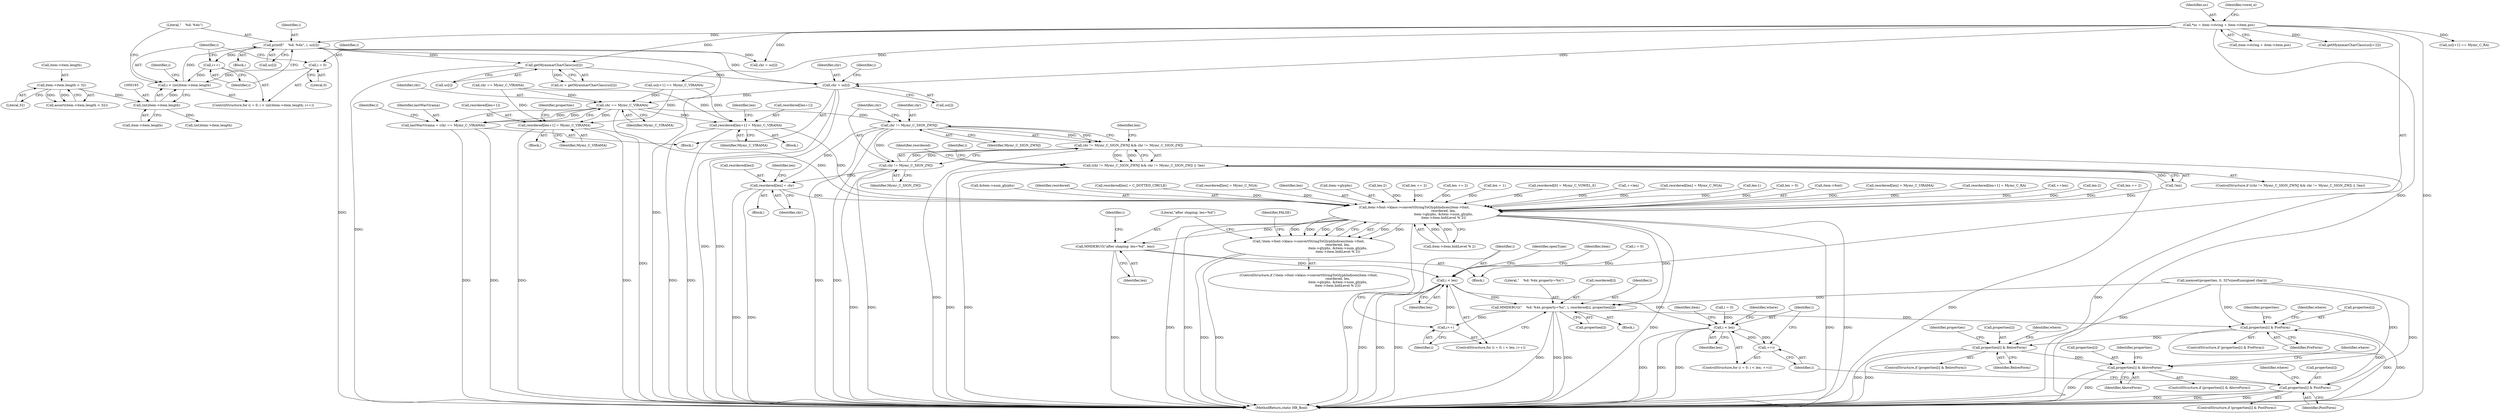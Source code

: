 digraph "0_Chrome_2953a669ec0a32a25c6250d34bf895ec0eb63d27@array" {
"1000406" [label="(Call,chr = uc[i])"];
"1000431" [label="(Call,getMyanmarCharClass(uc[i]))"];
"1000121" [label="(Call,*uc = item->string + item->item.pos)"];
"1000202" [label="(Call,printf(\"    %d: %4x\", i, uc[i]))"];
"1000190" [label="(Call,i < (int)item->item.length)"];
"1000187" [label="(Call,i = 0)"];
"1000199" [label="(Call,i++)"];
"1000192" [label="(Call,(int)item->item.length)"];
"1000177" [label="(Call,item->item.length < 32)"];
"1000548" [label="(Call,chr == Mymr_C_VIRAMA)"];
"1000453" [label="(Call,reordered[len+1] = Mymr_C_VIRAMA)"];
"1000611" [label="(Call,item->font->klass->convertStringToGlyphIndices(item->font,\n                                                        reordered, len,\n                                                        item->glyphs, &item->num_glyphs,\n                                                        item->item.bidiLevel % 2))"];
"1000610" [label="(Call,!item->font->klass->convertStringToGlyphIndices(item->font,\n                                                        reordered, len,\n                                                        item->glyphs, &item->num_glyphs,\n                                                        item->item.bidiLevel % 2))"];
"1000633" [label="(Call,MMDEBUG(\"after shaping: len=%d\", len))"];
"1000640" [label="(Call,i < len)"];
"1000682" [label="(Call,MMDEBUG(\"    %d: %4x property=%x\", i, reordered[i], properties[i]))"];
"1000643" [label="(Call,i++)"];
"1000722" [label="(Call,properties[i] & PreForm)"];
"1000733" [label="(Call,properties[i] & BelowForm)"];
"1000744" [label="(Call,properties[i] & AboveForm)"];
"1000755" [label="(Call,properties[i] & PostForm)"];
"1000699" [label="(Call,i < len)"];
"1000702" [label="(Call,++i)"];
"1000546" [label="(Call,lastWasVirama = (chr == Mymr_C_VIRAMA))"];
"1000561" [label="(Call,chr != Mymr_C_SIGN_ZWNJ)"];
"1000560" [label="(Call,chr != Mymr_C_SIGN_ZWNJ && chr != Mymr_C_SIGN_ZWJ)"];
"1000559" [label="(Call,(chr != Mymr_C_SIGN_ZWNJ && chr != Mymr_C_SIGN_ZWJ) || !len)"];
"1000564" [label="(Call,chr != Mymr_C_SIGN_ZWJ)"];
"1000570" [label="(Call,reordered[len] = chr)"];
"1000587" [label="(Call,reordered[len+1] = Mymr_C_VIRAMA)"];
"1000407" [label="(Identifier,chr)"];
"1000547" [label="(Identifier,lastWasVirama)"];
"1000309" [label="(Call,uc[i+1] == Mymr_C_RA)"];
"1000620" [label="(Call,&item->num_glyphs)"];
"1000462" [label="(Identifier,len)"];
"1000615" [label="(Identifier,reordered)"];
"1000382" [label="(Call,reordered[len] = C_DOTTED_CIRCLE)"];
"1000633" [label="(Call,MMDEBUG(\"after shaping: len=%d\", len))"];
"1000454" [label="(Call,reordered[len+1])"];
"1000123" [label="(Call,item->string + item->item.pos)"];
"1000448" [label="(Call,reordered[len] = Mymr_C_NGA)"];
"1000568" [label="(Identifier,len)"];
"1000414" [label="(Identifier,i)"];
"1000548" [label="(Call,chr == Mymr_C_VIRAMA)"];
"1000260" [label="(Call,uc[i+1] == Mymr_C_VIRAMA)"];
"1000700" [label="(Identifier,i)"];
"1000404" [label="(Block,)"];
"1000748" [label="(Identifier,AboveForm)"];
"1000624" [label="(Call,item->item.bidiLevel % 2)"];
"1000176" [label="(Call,assert(item->item.length < 32))"];
"1000635" [label="(Identifier,len)"];
"1000684" [label="(Identifier,i)"];
"1000194" [label="(Call,item->item.length)"];
"1000189" [label="(Literal,0)"];
"1000616" [label="(Identifier,len)"];
"1000593" [label="(Identifier,Mymr_C_VIRAMA)"];
"1000403" [label="(Identifier,i)"];
"1000751" [label="(Identifier,where)"];
"1000617" [label="(Call,item->glyphs)"];
"1000187" [label="(Call,i = 0)"];
"1000459" [label="(Identifier,Mymr_C_VIRAMA)"];
"1000202" [label="(Call,printf(\"    %d: %4x\", i, uc[i]))"];
"1000200" [label="(Identifier,i)"];
"1000122" [label="(Identifier,uc)"];
"1000558" [label="(ControlStructure,if ((chr != Mymr_C_SIGN_ZWNJ && chr != Mymr_C_SIGN_ZWJ) || !len))"];
"1000733" [label="(Call,properties[i] & BelowForm)"];
"1000134" [label="(Identifier,vowel_e)"];
"1000735" [label="(Identifier,properties)"];
"1000682" [label="(Call,MMDEBUG(\"    %d: %4x property=%x\", i, reordered[i], properties[i]))"];
"1000406" [label="(Call,chr = uc[i])"];
"1000566" [label="(Identifier,Mymr_C_SIGN_ZWJ)"];
"1000703" [label="(Identifier,i)"];
"1000740" [label="(Identifier,where)"];
"1000570" [label="(Call,reordered[len] = chr)"];
"1000688" [label="(Call,properties[i])"];
"1000596" [label="(Identifier,properties)"];
"1000553" [label="(Identifier,i)"];
"1000683" [label="(Literal,\"    %d: %4x property=%x\")"];
"1000201" [label="(Block,)"];
"1000707" [label="(Identifier,where)"];
"1000638" [label="(Identifier,i)"];
"1000565" [label="(Identifier,chr)"];
"1000177" [label="(Call,item->item.length < 32)"];
"1000756" [label="(Call,properties[i])"];
"1000701" [label="(Identifier,len)"];
"1000183" [label="(Literal,32)"];
"1000611" [label="(Call,item->font->klass->convertStringToGlyphIndices(item->font,\n                                                        reordered, len,\n                                                        item->glyphs, &item->num_glyphs,\n                                                        item->item.bidiLevel % 2))"];
"1000542" [label="(Call,len-2)"];
"1000121" [label="(Call,*uc = item->string + item->item.pos)"];
"1000744" [label="(Call,properties[i] & AboveForm)"];
"1000737" [label="(Identifier,BelowForm)"];
"1000745" [label="(Call,properties[i])"];
"1000169" [label="(Call,memset(properties, 0, 32*sizeof(unsigned char)))"];
"1000178" [label="(Call,item->item.length)"];
"1000759" [label="(Identifier,PostForm)"];
"1000636" [label="(ControlStructure,for (i = 0; i < len; i++))"];
"1000702" [label="(Call,++i)"];
"1000432" [label="(Call,uc[i])"];
"1000743" [label="(ControlStructure,if (properties[i] & AboveForm))"];
"1000546" [label="(Call,lastWasVirama = (chr == Mymr_C_VIRAMA))"];
"1000721" [label="(ControlStructure,if (properties[i] & PreForm))"];
"1000722" [label="(Call,properties[i] & PreForm)"];
"1000225" [label="(Call,chr = uc[i])"];
"1000476" [label="(Call,len += 2)"];
"1000695" [label="(ControlStructure,for (i = 0; i < len; ++i))"];
"1000569" [label="(Block,)"];
"1000376" [label="(Call,len += 2)"];
"1000199" [label="(Call,i++)"];
"1000564" [label="(Call,chr != Mymr_C_SIGN_ZWJ)"];
"1000587" [label="(Call,reordered[len+1] = Mymr_C_VIRAMA)"];
"1000650" [label="(Identifier,item)"];
"1000754" [label="(ControlStructure,if (properties[i] & PostForm))"];
"1000643" [label="(Call,i++)"];
"1000574" [label="(Identifier,chr)"];
"1000344" [label="(Call,len = 1)"];
"1000210" [label="(Identifier,i)"];
"1000550" [label="(Identifier,Mymr_C_VIRAMA)"];
"1000576" [label="(Identifier,len)"];
"1000561" [label="(Call,chr != Mymr_C_SIGN_ZWNJ)"];
"1000729" [label="(Identifier,where)"];
"1000113" [label="(Block,)"];
"1000203" [label="(Literal,\"    %d: %4x\")"];
"1000634" [label="(Literal,\"after shaping: len=%d\")"];
"1000644" [label="(Identifier,i)"];
"1000192" [label="(Call,(int)item->item.length)"];
"1000205" [label="(Call,uc[i])"];
"1000339" [label="(Call,reordered[0] = Mymr_C_VOWEL_E)"];
"1000637" [label="(Call,i = 0)"];
"1000575" [label="(Call,++len)"];
"1000746" [label="(Identifier,properties)"];
"1000632" [label="(Identifier,FALSE)"];
"1000186" [label="(ControlStructure,for (i = 0; i < (int)item->item.length; i++))"];
"1000191" [label="(Identifier,i)"];
"1000642" [label="(Identifier,len)"];
"1000294" [label="(Call,chr == Mymr_C_VIRAMA)"];
"1000582" [label="(Call,reordered[len] = Mymr_C_NGA)"];
"1000549" [label="(Identifier,chr)"];
"1000609" [label="(ControlStructure,if (!item->font->klass->convertStringToGlyphIndices(item->font,\n                                                        reordered, len,\n                                                        item->glyphs, &item->num_glyphs,\n                                                        item->item.bidiLevel % 2)))"];
"1000520" [label="(Call,len-1)"];
"1000610" [label="(Call,!item->font->klass->convertStringToGlyphIndices(item->font,\n                                                        reordered, len,\n                                                        item->glyphs, &item->num_glyphs,\n                                                        item->item.bidiLevel % 2))"];
"1000685" [label="(Call,reordered[i])"];
"1000563" [label="(Identifier,Mymr_C_SIGN_ZWNJ)"];
"1000726" [label="(Identifier,PreForm)"];
"1000559" [label="(Call,(chr != Mymr_C_SIGN_ZWNJ && chr != Mymr_C_SIGN_ZWJ) || !len)"];
"1000571" [label="(Call,reordered[len])"];
"1000408" [label="(Call,uc[i])"];
"1000734" [label="(Call,properties[i])"];
"1000640" [label="(Call,i < len)"];
"1000645" [label="(Block,)"];
"1000766" [label="(Identifier,item)"];
"1000429" [label="(Call,cc = getMyanmarCharClass(uc[i]))"];
"1000154" [label="(Call,len = 0)"];
"1000723" [label="(Call,properties[i])"];
"1000204" [label="(Identifier,i)"];
"1000692" [label="(Identifier,openType)"];
"1000447" [label="(Block,)"];
"1000560" [label="(Call,chr != Mymr_C_SIGN_ZWNJ && chr != Mymr_C_SIGN_ZWJ)"];
"1000612" [label="(Call,item->font)"];
"1000352" [label="(Call,reordered[len] = Mymr_C_VIRAMA)"];
"1000567" [label="(Call,!len)"];
"1000641" [label="(Identifier,i)"];
"1000732" [label="(ControlStructure,if (properties[i] & BelowForm))"];
"1000357" [label="(Call,reordered[len+1] = Mymr_C_RA)"];
"1000387" [label="(Call,++len)"];
"1000562" [label="(Identifier,chr)"];
"1000757" [label="(Identifier,properties)"];
"1000188" [label="(Identifier,i)"];
"1000431" [label="(Call,getMyanmarCharClass(uc[i]))"];
"1000762" [label="(Identifier,where)"];
"1000755" [label="(Call,properties[i] & PostForm)"];
"1000453" [label="(Call,reordered[len+1] = Mymr_C_VIRAMA)"];
"1000581" [label="(Block,)"];
"1000696" [label="(Call,i = 0)"];
"1000536" [label="(Call,len-2)"];
"1000793" [label="(MethodReturn,static HB_Bool)"];
"1000214" [label="(Call,(int)item->item.length)"];
"1000572" [label="(Identifier,reordered)"];
"1000699" [label="(Call,i < len)"];
"1000588" [label="(Call,reordered[len+1])"];
"1000606" [label="(Call,len += 2)"];
"1000190" [label="(Call,i < (int)item->item.length)"];
"1000271" [label="(Call,getMyanmarCharClass(uc[i+2]))"];
"1000406" -> "1000404"  [label="AST: "];
"1000406" -> "1000408"  [label="CFG: "];
"1000407" -> "1000406"  [label="AST: "];
"1000408" -> "1000406"  [label="AST: "];
"1000414" -> "1000406"  [label="CFG: "];
"1000406" -> "1000793"  [label="DDG: "];
"1000406" -> "1000793"  [label="DDG: "];
"1000431" -> "1000406"  [label="DDG: "];
"1000121" -> "1000406"  [label="DDG: "];
"1000202" -> "1000406"  [label="DDG: "];
"1000406" -> "1000548"  [label="DDG: "];
"1000431" -> "1000429"  [label="AST: "];
"1000431" -> "1000432"  [label="CFG: "];
"1000432" -> "1000431"  [label="AST: "];
"1000429" -> "1000431"  [label="CFG: "];
"1000431" -> "1000793"  [label="DDG: "];
"1000431" -> "1000429"  [label="DDG: "];
"1000121" -> "1000431"  [label="DDG: "];
"1000202" -> "1000431"  [label="DDG: "];
"1000121" -> "1000113"  [label="AST: "];
"1000121" -> "1000123"  [label="CFG: "];
"1000122" -> "1000121"  [label="AST: "];
"1000123" -> "1000121"  [label="AST: "];
"1000134" -> "1000121"  [label="CFG: "];
"1000121" -> "1000793"  [label="DDG: "];
"1000121" -> "1000793"  [label="DDG: "];
"1000121" -> "1000202"  [label="DDG: "];
"1000121" -> "1000225"  [label="DDG: "];
"1000121" -> "1000260"  [label="DDG: "];
"1000121" -> "1000271"  [label="DDG: "];
"1000121" -> "1000309"  [label="DDG: "];
"1000202" -> "1000201"  [label="AST: "];
"1000202" -> "1000205"  [label="CFG: "];
"1000203" -> "1000202"  [label="AST: "];
"1000204" -> "1000202"  [label="AST: "];
"1000205" -> "1000202"  [label="AST: "];
"1000200" -> "1000202"  [label="CFG: "];
"1000202" -> "1000793"  [label="DDG: "];
"1000202" -> "1000793"  [label="DDG: "];
"1000202" -> "1000199"  [label="DDG: "];
"1000190" -> "1000202"  [label="DDG: "];
"1000202" -> "1000225"  [label="DDG: "];
"1000190" -> "1000186"  [label="AST: "];
"1000190" -> "1000192"  [label="CFG: "];
"1000191" -> "1000190"  [label="AST: "];
"1000192" -> "1000190"  [label="AST: "];
"1000203" -> "1000190"  [label="CFG: "];
"1000210" -> "1000190"  [label="CFG: "];
"1000187" -> "1000190"  [label="DDG: "];
"1000199" -> "1000190"  [label="DDG: "];
"1000192" -> "1000190"  [label="DDG: "];
"1000187" -> "1000186"  [label="AST: "];
"1000187" -> "1000189"  [label="CFG: "];
"1000188" -> "1000187"  [label="AST: "];
"1000189" -> "1000187"  [label="AST: "];
"1000191" -> "1000187"  [label="CFG: "];
"1000199" -> "1000186"  [label="AST: "];
"1000199" -> "1000200"  [label="CFG: "];
"1000200" -> "1000199"  [label="AST: "];
"1000191" -> "1000199"  [label="CFG: "];
"1000192" -> "1000194"  [label="CFG: "];
"1000193" -> "1000192"  [label="AST: "];
"1000194" -> "1000192"  [label="AST: "];
"1000177" -> "1000192"  [label="DDG: "];
"1000192" -> "1000214"  [label="DDG: "];
"1000177" -> "1000176"  [label="AST: "];
"1000177" -> "1000183"  [label="CFG: "];
"1000178" -> "1000177"  [label="AST: "];
"1000183" -> "1000177"  [label="AST: "];
"1000176" -> "1000177"  [label="CFG: "];
"1000177" -> "1000176"  [label="DDG: "];
"1000177" -> "1000176"  [label="DDG: "];
"1000548" -> "1000546"  [label="AST: "];
"1000548" -> "1000550"  [label="CFG: "];
"1000549" -> "1000548"  [label="AST: "];
"1000550" -> "1000548"  [label="AST: "];
"1000546" -> "1000548"  [label="CFG: "];
"1000548" -> "1000793"  [label="DDG: "];
"1000548" -> "1000453"  [label="DDG: "];
"1000548" -> "1000546"  [label="DDG: "];
"1000548" -> "1000546"  [label="DDG: "];
"1000294" -> "1000548"  [label="DDG: "];
"1000260" -> "1000548"  [label="DDG: "];
"1000548" -> "1000561"  [label="DDG: "];
"1000548" -> "1000587"  [label="DDG: "];
"1000453" -> "1000447"  [label="AST: "];
"1000453" -> "1000459"  [label="CFG: "];
"1000454" -> "1000453"  [label="AST: "];
"1000459" -> "1000453"  [label="AST: "];
"1000462" -> "1000453"  [label="CFG: "];
"1000453" -> "1000793"  [label="DDG: "];
"1000453" -> "1000793"  [label="DDG: "];
"1000294" -> "1000453"  [label="DDG: "];
"1000260" -> "1000453"  [label="DDG: "];
"1000453" -> "1000611"  [label="DDG: "];
"1000611" -> "1000610"  [label="AST: "];
"1000611" -> "1000624"  [label="CFG: "];
"1000612" -> "1000611"  [label="AST: "];
"1000615" -> "1000611"  [label="AST: "];
"1000616" -> "1000611"  [label="AST: "];
"1000617" -> "1000611"  [label="AST: "];
"1000620" -> "1000611"  [label="AST: "];
"1000624" -> "1000611"  [label="AST: "];
"1000610" -> "1000611"  [label="CFG: "];
"1000611" -> "1000793"  [label="DDG: "];
"1000611" -> "1000793"  [label="DDG: "];
"1000611" -> "1000793"  [label="DDG: "];
"1000611" -> "1000793"  [label="DDG: "];
"1000611" -> "1000793"  [label="DDG: "];
"1000611" -> "1000793"  [label="DDG: "];
"1000611" -> "1000610"  [label="DDG: "];
"1000611" -> "1000610"  [label="DDG: "];
"1000611" -> "1000610"  [label="DDG: "];
"1000611" -> "1000610"  [label="DDG: "];
"1000611" -> "1000610"  [label="DDG: "];
"1000611" -> "1000610"  [label="DDG: "];
"1000582" -> "1000611"  [label="DDG: "];
"1000448" -> "1000611"  [label="DDG: "];
"1000357" -> "1000611"  [label="DDG: "];
"1000339" -> "1000611"  [label="DDG: "];
"1000570" -> "1000611"  [label="DDG: "];
"1000382" -> "1000611"  [label="DDG: "];
"1000587" -> "1000611"  [label="DDG: "];
"1000352" -> "1000611"  [label="DDG: "];
"1000606" -> "1000611"  [label="DDG: "];
"1000376" -> "1000611"  [label="DDG: "];
"1000567" -> "1000611"  [label="DDG: "];
"1000154" -> "1000611"  [label="DDG: "];
"1000387" -> "1000611"  [label="DDG: "];
"1000476" -> "1000611"  [label="DDG: "];
"1000542" -> "1000611"  [label="DDG: "];
"1000520" -> "1000611"  [label="DDG: "];
"1000575" -> "1000611"  [label="DDG: "];
"1000344" -> "1000611"  [label="DDG: "];
"1000536" -> "1000611"  [label="DDG: "];
"1000624" -> "1000611"  [label="DDG: "];
"1000624" -> "1000611"  [label="DDG: "];
"1000611" -> "1000633"  [label="DDG: "];
"1000611" -> "1000682"  [label="DDG: "];
"1000610" -> "1000609"  [label="AST: "];
"1000632" -> "1000610"  [label="CFG: "];
"1000634" -> "1000610"  [label="CFG: "];
"1000610" -> "1000793"  [label="DDG: "];
"1000610" -> "1000793"  [label="DDG: "];
"1000633" -> "1000113"  [label="AST: "];
"1000633" -> "1000635"  [label="CFG: "];
"1000634" -> "1000633"  [label="AST: "];
"1000635" -> "1000633"  [label="AST: "];
"1000638" -> "1000633"  [label="CFG: "];
"1000633" -> "1000793"  [label="DDG: "];
"1000633" -> "1000640"  [label="DDG: "];
"1000640" -> "1000636"  [label="AST: "];
"1000640" -> "1000642"  [label="CFG: "];
"1000641" -> "1000640"  [label="AST: "];
"1000642" -> "1000640"  [label="AST: "];
"1000650" -> "1000640"  [label="CFG: "];
"1000692" -> "1000640"  [label="CFG: "];
"1000640" -> "1000793"  [label="DDG: "];
"1000640" -> "1000793"  [label="DDG: "];
"1000640" -> "1000793"  [label="DDG: "];
"1000637" -> "1000640"  [label="DDG: "];
"1000643" -> "1000640"  [label="DDG: "];
"1000640" -> "1000682"  [label="DDG: "];
"1000640" -> "1000699"  [label="DDG: "];
"1000682" -> "1000645"  [label="AST: "];
"1000682" -> "1000688"  [label="CFG: "];
"1000683" -> "1000682"  [label="AST: "];
"1000684" -> "1000682"  [label="AST: "];
"1000685" -> "1000682"  [label="AST: "];
"1000688" -> "1000682"  [label="AST: "];
"1000644" -> "1000682"  [label="CFG: "];
"1000682" -> "1000793"  [label="DDG: "];
"1000682" -> "1000793"  [label="DDG: "];
"1000682" -> "1000793"  [label="DDG: "];
"1000682" -> "1000643"  [label="DDG: "];
"1000169" -> "1000682"  [label="DDG: "];
"1000682" -> "1000722"  [label="DDG: "];
"1000643" -> "1000636"  [label="AST: "];
"1000643" -> "1000644"  [label="CFG: "];
"1000644" -> "1000643"  [label="AST: "];
"1000641" -> "1000643"  [label="CFG: "];
"1000722" -> "1000721"  [label="AST: "];
"1000722" -> "1000726"  [label="CFG: "];
"1000723" -> "1000722"  [label="AST: "];
"1000726" -> "1000722"  [label="AST: "];
"1000729" -> "1000722"  [label="CFG: "];
"1000735" -> "1000722"  [label="CFG: "];
"1000722" -> "1000793"  [label="DDG: "];
"1000722" -> "1000793"  [label="DDG: "];
"1000169" -> "1000722"  [label="DDG: "];
"1000755" -> "1000722"  [label="DDG: "];
"1000722" -> "1000733"  [label="DDG: "];
"1000733" -> "1000732"  [label="AST: "];
"1000733" -> "1000737"  [label="CFG: "];
"1000734" -> "1000733"  [label="AST: "];
"1000737" -> "1000733"  [label="AST: "];
"1000740" -> "1000733"  [label="CFG: "];
"1000746" -> "1000733"  [label="CFG: "];
"1000733" -> "1000793"  [label="DDG: "];
"1000733" -> "1000793"  [label="DDG: "];
"1000169" -> "1000733"  [label="DDG: "];
"1000733" -> "1000744"  [label="DDG: "];
"1000744" -> "1000743"  [label="AST: "];
"1000744" -> "1000748"  [label="CFG: "];
"1000745" -> "1000744"  [label="AST: "];
"1000748" -> "1000744"  [label="AST: "];
"1000751" -> "1000744"  [label="CFG: "];
"1000757" -> "1000744"  [label="CFG: "];
"1000744" -> "1000793"  [label="DDG: "];
"1000744" -> "1000793"  [label="DDG: "];
"1000169" -> "1000744"  [label="DDG: "];
"1000744" -> "1000755"  [label="DDG: "];
"1000755" -> "1000754"  [label="AST: "];
"1000755" -> "1000759"  [label="CFG: "];
"1000756" -> "1000755"  [label="AST: "];
"1000759" -> "1000755"  [label="AST: "];
"1000762" -> "1000755"  [label="CFG: "];
"1000703" -> "1000755"  [label="CFG: "];
"1000755" -> "1000793"  [label="DDG: "];
"1000755" -> "1000793"  [label="DDG: "];
"1000755" -> "1000793"  [label="DDG: "];
"1000169" -> "1000755"  [label="DDG: "];
"1000699" -> "1000695"  [label="AST: "];
"1000699" -> "1000701"  [label="CFG: "];
"1000700" -> "1000699"  [label="AST: "];
"1000701" -> "1000699"  [label="AST: "];
"1000707" -> "1000699"  [label="CFG: "];
"1000766" -> "1000699"  [label="CFG: "];
"1000699" -> "1000793"  [label="DDG: "];
"1000699" -> "1000793"  [label="DDG: "];
"1000699" -> "1000793"  [label="DDG: "];
"1000696" -> "1000699"  [label="DDG: "];
"1000702" -> "1000699"  [label="DDG: "];
"1000699" -> "1000702"  [label="DDG: "];
"1000702" -> "1000695"  [label="AST: "];
"1000702" -> "1000703"  [label="CFG: "];
"1000703" -> "1000702"  [label="AST: "];
"1000700" -> "1000702"  [label="CFG: "];
"1000546" -> "1000404"  [label="AST: "];
"1000547" -> "1000546"  [label="AST: "];
"1000553" -> "1000546"  [label="CFG: "];
"1000546" -> "1000793"  [label="DDG: "];
"1000546" -> "1000793"  [label="DDG: "];
"1000561" -> "1000560"  [label="AST: "];
"1000561" -> "1000563"  [label="CFG: "];
"1000562" -> "1000561"  [label="AST: "];
"1000563" -> "1000561"  [label="AST: "];
"1000565" -> "1000561"  [label="CFG: "];
"1000560" -> "1000561"  [label="CFG: "];
"1000561" -> "1000793"  [label="DDG: "];
"1000561" -> "1000793"  [label="DDG: "];
"1000561" -> "1000560"  [label="DDG: "];
"1000561" -> "1000560"  [label="DDG: "];
"1000561" -> "1000564"  [label="DDG: "];
"1000561" -> "1000570"  [label="DDG: "];
"1000560" -> "1000559"  [label="AST: "];
"1000560" -> "1000564"  [label="CFG: "];
"1000564" -> "1000560"  [label="AST: "];
"1000568" -> "1000560"  [label="CFG: "];
"1000559" -> "1000560"  [label="CFG: "];
"1000560" -> "1000793"  [label="DDG: "];
"1000560" -> "1000793"  [label="DDG: "];
"1000560" -> "1000559"  [label="DDG: "];
"1000560" -> "1000559"  [label="DDG: "];
"1000564" -> "1000560"  [label="DDG: "];
"1000564" -> "1000560"  [label="DDG: "];
"1000559" -> "1000558"  [label="AST: "];
"1000559" -> "1000567"  [label="CFG: "];
"1000567" -> "1000559"  [label="AST: "];
"1000572" -> "1000559"  [label="CFG: "];
"1000403" -> "1000559"  [label="CFG: "];
"1000559" -> "1000793"  [label="DDG: "];
"1000559" -> "1000793"  [label="DDG: "];
"1000559" -> "1000793"  [label="DDG: "];
"1000567" -> "1000559"  [label="DDG: "];
"1000564" -> "1000566"  [label="CFG: "];
"1000565" -> "1000564"  [label="AST: "];
"1000566" -> "1000564"  [label="AST: "];
"1000564" -> "1000793"  [label="DDG: "];
"1000564" -> "1000793"  [label="DDG: "];
"1000564" -> "1000570"  [label="DDG: "];
"1000570" -> "1000569"  [label="AST: "];
"1000570" -> "1000574"  [label="CFG: "];
"1000571" -> "1000570"  [label="AST: "];
"1000574" -> "1000570"  [label="AST: "];
"1000576" -> "1000570"  [label="CFG: "];
"1000570" -> "1000793"  [label="DDG: "];
"1000570" -> "1000793"  [label="DDG: "];
"1000587" -> "1000581"  [label="AST: "];
"1000587" -> "1000593"  [label="CFG: "];
"1000588" -> "1000587"  [label="AST: "];
"1000593" -> "1000587"  [label="AST: "];
"1000596" -> "1000587"  [label="CFG: "];
"1000587" -> "1000793"  [label="DDG: "];
"1000587" -> "1000793"  [label="DDG: "];
"1000294" -> "1000587"  [label="DDG: "];
"1000260" -> "1000587"  [label="DDG: "];
}
